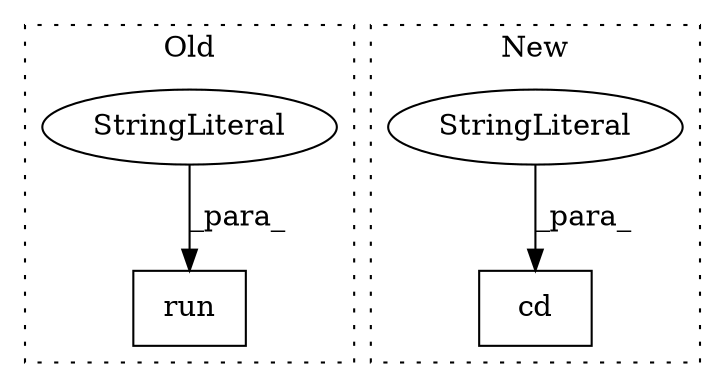 digraph G {
subgraph cluster0 {
1 [label="run" a="32" s="15275,15286" l="4,1" shape="box"];
4 [label="StringLiteral" a="45" s="15279" l="7" shape="ellipse"];
label = "Old";
style="dotted";
}
subgraph cluster1 {
2 [label="cd" a="32" s="15342,15349" l="3,1" shape="box"];
3 [label="StringLiteral" a="45" s="15345" l="4" shape="ellipse"];
label = "New";
style="dotted";
}
3 -> 2 [label="_para_"];
4 -> 1 [label="_para_"];
}